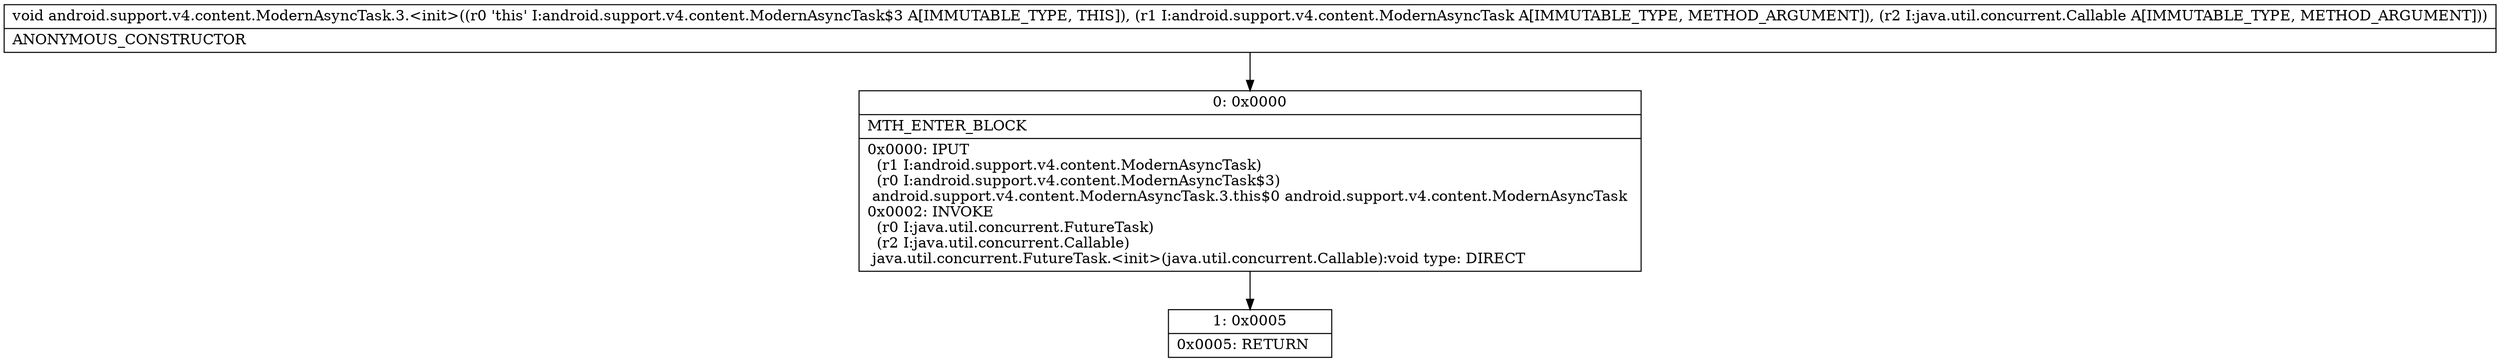 digraph "CFG forandroid.support.v4.content.ModernAsyncTask.3.\<init\>(Landroid\/support\/v4\/content\/ModernAsyncTask;Ljava\/util\/concurrent\/Callable;)V" {
Node_0 [shape=record,label="{0\:\ 0x0000|MTH_ENTER_BLOCK\l|0x0000: IPUT  \l  (r1 I:android.support.v4.content.ModernAsyncTask)\l  (r0 I:android.support.v4.content.ModernAsyncTask$3)\l android.support.v4.content.ModernAsyncTask.3.this$0 android.support.v4.content.ModernAsyncTask \l0x0002: INVOKE  \l  (r0 I:java.util.concurrent.FutureTask)\l  (r2 I:java.util.concurrent.Callable)\l java.util.concurrent.FutureTask.\<init\>(java.util.concurrent.Callable):void type: DIRECT \l}"];
Node_1 [shape=record,label="{1\:\ 0x0005|0x0005: RETURN   \l}"];
MethodNode[shape=record,label="{void android.support.v4.content.ModernAsyncTask.3.\<init\>((r0 'this' I:android.support.v4.content.ModernAsyncTask$3 A[IMMUTABLE_TYPE, THIS]), (r1 I:android.support.v4.content.ModernAsyncTask A[IMMUTABLE_TYPE, METHOD_ARGUMENT]), (r2 I:java.util.concurrent.Callable A[IMMUTABLE_TYPE, METHOD_ARGUMENT]))  | ANONYMOUS_CONSTRUCTOR\l}"];
MethodNode -> Node_0;
Node_0 -> Node_1;
}

